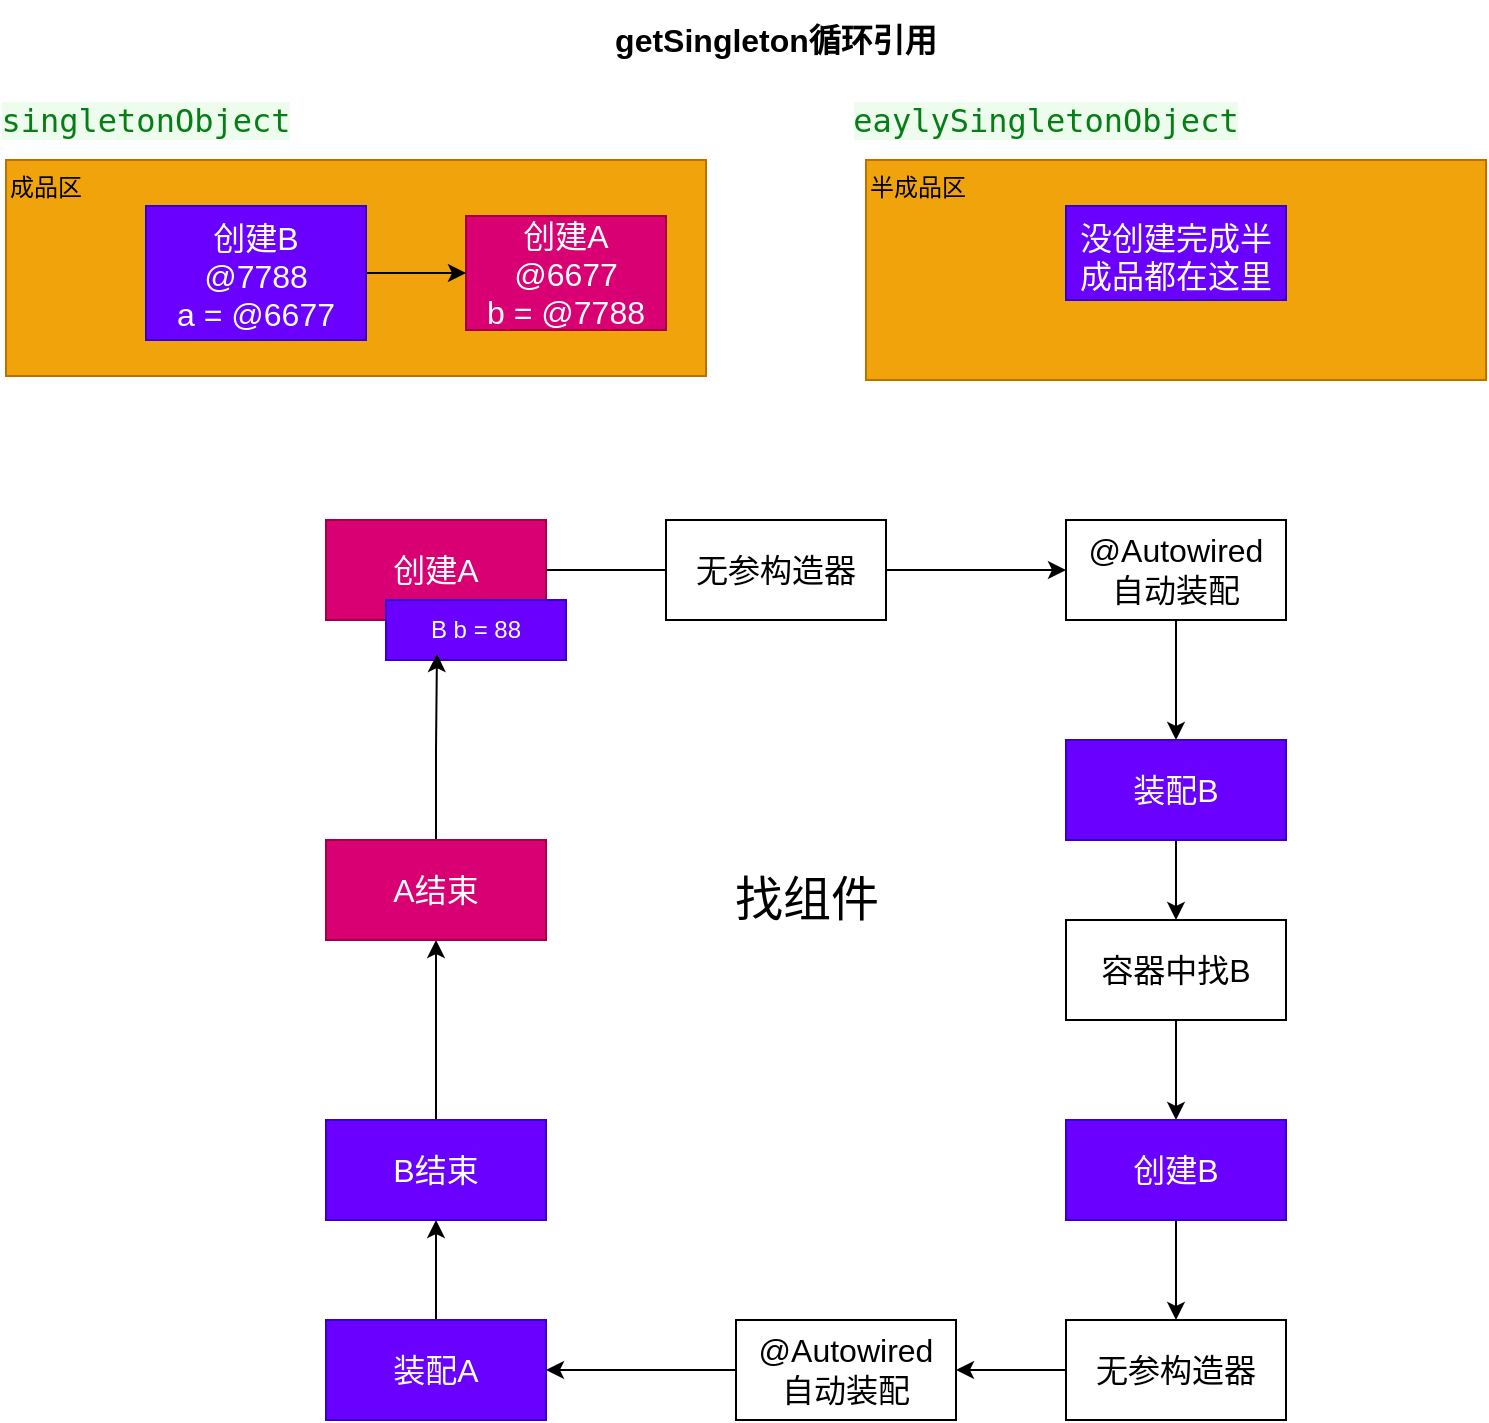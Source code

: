 <mxfile>
    <diagram id="brybz01ZTa5GKDxfG7PL" name="Page-1">
        <mxGraphModel dx="772" dy="-1380" grid="1" gridSize="10" guides="1" tooltips="1" connect="1" arrows="1" fold="1" page="1" pageScale="1" pageWidth="1200" pageHeight="1920" math="0" shadow="0">
            <root>
                <mxCell id="0"/>
                <mxCell id="1" parent="0"/>
                <mxCell id="2" style="edgeStyle=orthogonalEdgeStyle;rounded=0;orthogonalLoop=1;jettySize=auto;html=1;entryX=0;entryY=0.5;entryDx=0;entryDy=0;fontFamily=Helvetica;fontSize=12;fontColor=default;" edge="1" parent="1" source="3">
                    <mxGeometry relative="1" as="geometry">
                        <mxPoint x="560" y="2525" as="targetPoint"/>
                    </mxGeometry>
                </mxCell>
                <mxCell id="3" value="创建A" style="rounded=0;whiteSpace=wrap;html=1;strokeColor=#A50040;align=center;verticalAlign=middle;fontFamily=Helvetica;fontSize=16;fontColor=#ffffff;fillColor=#d80073;" vertex="1" parent="1">
                    <mxGeometry x="380" y="2500" width="110" height="50" as="geometry"/>
                </mxCell>
                <mxCell id="4" style="edgeStyle=orthogonalEdgeStyle;rounded=0;orthogonalLoop=1;jettySize=auto;html=1;entryX=0;entryY=0.5;entryDx=0;entryDy=0;fontFamily=Helvetica;fontSize=12;fontColor=default;" edge="1" parent="1" source="5" target="7">
                    <mxGeometry relative="1" as="geometry"/>
                </mxCell>
                <mxCell id="5" value="无参构造器" style="rounded=0;whiteSpace=wrap;html=1;strokeColor=default;align=center;verticalAlign=middle;fontFamily=Helvetica;fontSize=16;fontColor=default;fillColor=default;" vertex="1" parent="1">
                    <mxGeometry x="550" y="2500" width="110" height="50" as="geometry"/>
                </mxCell>
                <mxCell id="6" style="edgeStyle=orthogonalEdgeStyle;rounded=0;orthogonalLoop=1;jettySize=auto;html=1;entryX=0.5;entryY=0;entryDx=0;entryDy=0;fontFamily=Helvetica;fontSize=12;fontColor=default;" edge="1" parent="1" source="7" target="9">
                    <mxGeometry relative="1" as="geometry"/>
                </mxCell>
                <mxCell id="7" value="@Autowired&lt;div&gt;自动装配&lt;/div&gt;" style="rounded=0;whiteSpace=wrap;html=1;strokeColor=default;align=center;verticalAlign=middle;fontFamily=Helvetica;fontSize=16;fontColor=default;fillColor=default;" vertex="1" parent="1">
                    <mxGeometry x="750" y="2500" width="110" height="50" as="geometry"/>
                </mxCell>
                <mxCell id="8" style="edgeStyle=orthogonalEdgeStyle;rounded=0;orthogonalLoop=1;jettySize=auto;html=1;fontFamily=Helvetica;fontSize=12;fontColor=default;" edge="1" parent="1" source="9" target="11">
                    <mxGeometry relative="1" as="geometry"/>
                </mxCell>
                <mxCell id="9" value="装配B" style="rounded=0;whiteSpace=wrap;html=1;strokeColor=#3700CC;align=center;verticalAlign=middle;fontFamily=Helvetica;fontSize=16;fontColor=#ffffff;fillColor=#6a00ff;" vertex="1" parent="1">
                    <mxGeometry x="750" y="2610" width="110" height="50" as="geometry"/>
                </mxCell>
                <mxCell id="10" style="edgeStyle=orthogonalEdgeStyle;rounded=0;orthogonalLoop=1;jettySize=auto;html=1;entryX=0.5;entryY=0;entryDx=0;entryDy=0;fontFamily=Helvetica;fontSize=12;fontColor=default;" edge="1" parent="1" source="11" target="14">
                    <mxGeometry relative="1" as="geometry"/>
                </mxCell>
                <mxCell id="11" value="容器中找B" style="rounded=0;whiteSpace=wrap;html=1;strokeColor=default;align=center;verticalAlign=middle;fontFamily=Helvetica;fontSize=16;fontColor=default;fillColor=default;" vertex="1" parent="1">
                    <mxGeometry x="750" y="2700" width="110" height="50" as="geometry"/>
                </mxCell>
                <mxCell id="12" value="B b = 88" style="rounded=0;whiteSpace=wrap;html=1;strokeColor=#3700CC;align=center;verticalAlign=middle;fontFamily=Helvetica;fontSize=12;fontColor=#ffffff;fillColor=#6a00ff;" vertex="1" parent="1">
                    <mxGeometry x="410" y="2540" width="90" height="30" as="geometry"/>
                </mxCell>
                <mxCell id="13" style="edgeStyle=orthogonalEdgeStyle;rounded=0;orthogonalLoop=1;jettySize=auto;html=1;entryX=0.5;entryY=0;entryDx=0;entryDy=0;fontFamily=Helvetica;fontSize=12;fontColor=default;" edge="1" parent="1" source="14" target="16">
                    <mxGeometry relative="1" as="geometry"/>
                </mxCell>
                <mxCell id="14" value="创建B" style="rounded=0;whiteSpace=wrap;html=1;strokeColor=#3700CC;align=center;verticalAlign=middle;fontFamily=Helvetica;fontSize=16;fontColor=#ffffff;fillColor=#6a00ff;" vertex="1" parent="1">
                    <mxGeometry x="750" y="2800" width="110" height="50" as="geometry"/>
                </mxCell>
                <mxCell id="15" style="edgeStyle=orthogonalEdgeStyle;rounded=0;orthogonalLoop=1;jettySize=auto;html=1;entryX=1;entryY=0.5;entryDx=0;entryDy=0;fontFamily=Helvetica;fontSize=12;fontColor=default;" edge="1" parent="1" source="16" target="18">
                    <mxGeometry relative="1" as="geometry"/>
                </mxCell>
                <mxCell id="16" value="无参构造器" style="rounded=0;whiteSpace=wrap;html=1;strokeColor=default;align=center;verticalAlign=middle;fontFamily=Helvetica;fontSize=16;fontColor=default;fillColor=default;" vertex="1" parent="1">
                    <mxGeometry x="750" y="2900" width="110" height="50" as="geometry"/>
                </mxCell>
                <mxCell id="17" style="edgeStyle=orthogonalEdgeStyle;rounded=0;orthogonalLoop=1;jettySize=auto;html=1;entryX=1;entryY=0.5;entryDx=0;entryDy=0;fontFamily=Helvetica;fontSize=12;fontColor=default;" edge="1" parent="1" source="18" target="20">
                    <mxGeometry relative="1" as="geometry"/>
                </mxCell>
                <mxCell id="18" value="@Autowired&lt;div&gt;自动装配&lt;/div&gt;" style="rounded=0;whiteSpace=wrap;html=1;strokeColor=default;align=center;verticalAlign=middle;fontFamily=Helvetica;fontSize=16;fontColor=default;fillColor=default;" vertex="1" parent="1">
                    <mxGeometry x="585" y="2900" width="110" height="50" as="geometry"/>
                </mxCell>
                <mxCell id="19" style="edgeStyle=orthogonalEdgeStyle;rounded=0;orthogonalLoop=1;jettySize=auto;html=1;fontFamily=Helvetica;fontSize=12;fontColor=default;" edge="1" parent="1" source="20" target="27">
                    <mxGeometry relative="1" as="geometry"/>
                </mxCell>
                <mxCell id="20" value="装配A" style="rounded=0;whiteSpace=wrap;html=1;strokeColor=#3700CC;align=center;verticalAlign=middle;fontFamily=Helvetica;fontSize=16;fontColor=#ffffff;fillColor=#6a00ff;" vertex="1" parent="1">
                    <mxGeometry x="380" y="2900" width="110" height="50" as="geometry"/>
                </mxCell>
                <mxCell id="21" value="成品区" style="rounded=0;whiteSpace=wrap;html=1;strokeColor=#BD7000;align=left;verticalAlign=top;fontFamily=Helvetica;fontSize=12;fontColor=#000000;fillColor=#f0a30a;" vertex="1" parent="1">
                    <mxGeometry x="220" y="2320" width="350" height="108" as="geometry"/>
                </mxCell>
                <mxCell id="22" value="半成品区" style="rounded=0;whiteSpace=wrap;html=1;strokeColor=#BD7000;align=left;verticalAlign=top;fontFamily=Helvetica;fontSize=12;fontColor=#000000;fillColor=#f0a30a;" vertex="1" parent="1">
                    <mxGeometry x="650" y="2320" width="310" height="110" as="geometry"/>
                </mxCell>
                <mxCell id="23" value="&lt;font style=&quot;color: rgb(255, 255, 255);&quot;&gt;创建A&lt;/font&gt;&lt;div&gt;&lt;font style=&quot;color: rgb(255, 255, 255);&quot;&gt;@6677&lt;/font&gt;&lt;/div&gt;&lt;div&gt;&lt;font style=&quot;color: rgb(255, 255, 255);&quot;&gt;b = @7788&lt;/font&gt;&lt;/div&gt;" style="rounded=0;whiteSpace=wrap;html=1;strokeColor=#A50040;align=center;verticalAlign=middle;fontFamily=Helvetica;fontSize=16;fontColor=#ffffff;fillColor=#d80073;" vertex="1" parent="1">
                    <mxGeometry x="450" y="2348" width="100" height="57" as="geometry"/>
                </mxCell>
                <mxCell id="24" style="edgeStyle=orthogonalEdgeStyle;rounded=0;orthogonalLoop=1;jettySize=auto;html=1;fontFamily=Helvetica;fontSize=12;fontColor=default;" edge="1" parent="1" source="25" target="23">
                    <mxGeometry relative="1" as="geometry"/>
                </mxCell>
                <mxCell id="25" value="&lt;font style=&quot;color: rgb(255, 255, 255);&quot;&gt;创建B&lt;/font&gt;&lt;div&gt;&lt;font style=&quot;color: rgb(255, 255, 255);&quot;&gt;@7788&lt;/font&gt;&lt;/div&gt;&lt;div&gt;&lt;font style=&quot;color: rgb(255, 255, 255);&quot;&gt;a = @6677&lt;/font&gt;&lt;/div&gt;" style="rounded=0;whiteSpace=wrap;html=1;strokeColor=#3700CC;align=center;verticalAlign=top;fontFamily=Helvetica;fontSize=16;fontColor=#ffffff;fillColor=#6a00ff;" vertex="1" parent="1">
                    <mxGeometry x="290" y="2343" width="110" height="67" as="geometry"/>
                </mxCell>
                <mxCell id="26" style="edgeStyle=orthogonalEdgeStyle;rounded=0;orthogonalLoop=1;jettySize=auto;html=1;fontFamily=Helvetica;fontSize=12;fontColor=default;" edge="1" parent="1" source="27" target="29">
                    <mxGeometry relative="1" as="geometry"/>
                </mxCell>
                <mxCell id="27" value="B结束" style="rounded=0;whiteSpace=wrap;html=1;strokeColor=#3700CC;align=center;verticalAlign=middle;fontFamily=Helvetica;fontSize=16;fontColor=#ffffff;fillColor=#6a00ff;" vertex="1" parent="1">
                    <mxGeometry x="380" y="2800" width="110" height="50" as="geometry"/>
                </mxCell>
                <mxCell id="28" style="edgeStyle=orthogonalEdgeStyle;rounded=0;orthogonalLoop=1;jettySize=auto;html=1;entryX=0.283;entryY=0.9;entryDx=0;entryDy=0;fontFamily=Helvetica;fontSize=12;fontColor=default;entryPerimeter=0;" edge="1" parent="1" source="29" target="12">
                    <mxGeometry relative="1" as="geometry"/>
                </mxCell>
                <mxCell id="29" value="A结束" style="rounded=0;whiteSpace=wrap;html=1;strokeColor=#A50040;align=center;verticalAlign=middle;fontFamily=Helvetica;fontSize=16;fontColor=#ffffff;fillColor=#d80073;" vertex="1" parent="1">
                    <mxGeometry x="380" y="2660" width="110" height="50" as="geometry"/>
                </mxCell>
                <mxCell id="30" value="没创建完成半成品都在这里" style="rounded=0;whiteSpace=wrap;html=1;strokeColor=#3700CC;align=center;verticalAlign=top;fontFamily=Helvetica;fontSize=16;fontColor=#ffffff;fillColor=#6a00ff;" vertex="1" parent="1">
                    <mxGeometry x="750" y="2343" width="110" height="47" as="geometry"/>
                </mxCell>
                <mxCell id="31" value="&lt;font style=&quot;font-size: 24px;&quot;&gt;找组件&lt;/font&gt;" style="text;html=1;align=center;verticalAlign=middle;resizable=0;points=[];autosize=1;strokeColor=none;fillColor=none;fontFamily=Helvetica;fontSize=12;fontColor=default;" vertex="1" parent="1">
                    <mxGeometry x="570" y="2670" width="100" height="40" as="geometry"/>
                </mxCell>
                <mxCell id="32" value="&lt;font style=&quot;font-size: 16px;&quot;&gt;&lt;b&gt;getSingleton循环引用&lt;/b&gt;&lt;/font&gt;" style="text;html=1;align=center;verticalAlign=middle;whiteSpace=wrap;rounded=0;" vertex="1" parent="1">
                    <mxGeometry x="460" y="2240" width="290" height="40" as="geometry"/>
                </mxCell>
                <mxCell id="34" value="&lt;div style=&quot;background-color:#ffffff;color:#080808&quot;&gt;&lt;pre style=&quot;font-family:&#39;JetBrains Mono&#39;,monospace;font-size:12.0pt;&quot;&gt;&lt;span style=&quot;color:#067d17;background-color:#edfced;&quot;&gt;singletonObject&lt;/span&gt;&lt;/pre&gt;&lt;/div&gt;" style="text;html=1;align=center;verticalAlign=middle;whiteSpace=wrap;rounded=0;" vertex="1" parent="1">
                    <mxGeometry x="220" y="2280" width="140" height="40" as="geometry"/>
                </mxCell>
                <mxCell id="36" value="&lt;div style=&quot;background-color: rgb(255, 255, 255); color: rgb(8, 8, 8);&quot;&gt;&lt;pre style=&quot;font-family:&#39;JetBrains Mono&#39;,monospace;font-size:12.0pt;&quot;&gt;&lt;span style=&quot;color: rgb(6, 125, 23); background-color: rgb(237, 252, 237);&quot;&gt;eaylySingletonObject&lt;/span&gt;&lt;/pre&gt;&lt;/div&gt;" style="text;html=1;align=center;verticalAlign=middle;whiteSpace=wrap;rounded=0;" vertex="1" parent="1">
                    <mxGeometry x="650" y="2280" width="180" height="40" as="geometry"/>
                </mxCell>
            </root>
        </mxGraphModel>
    </diagram>
</mxfile>
